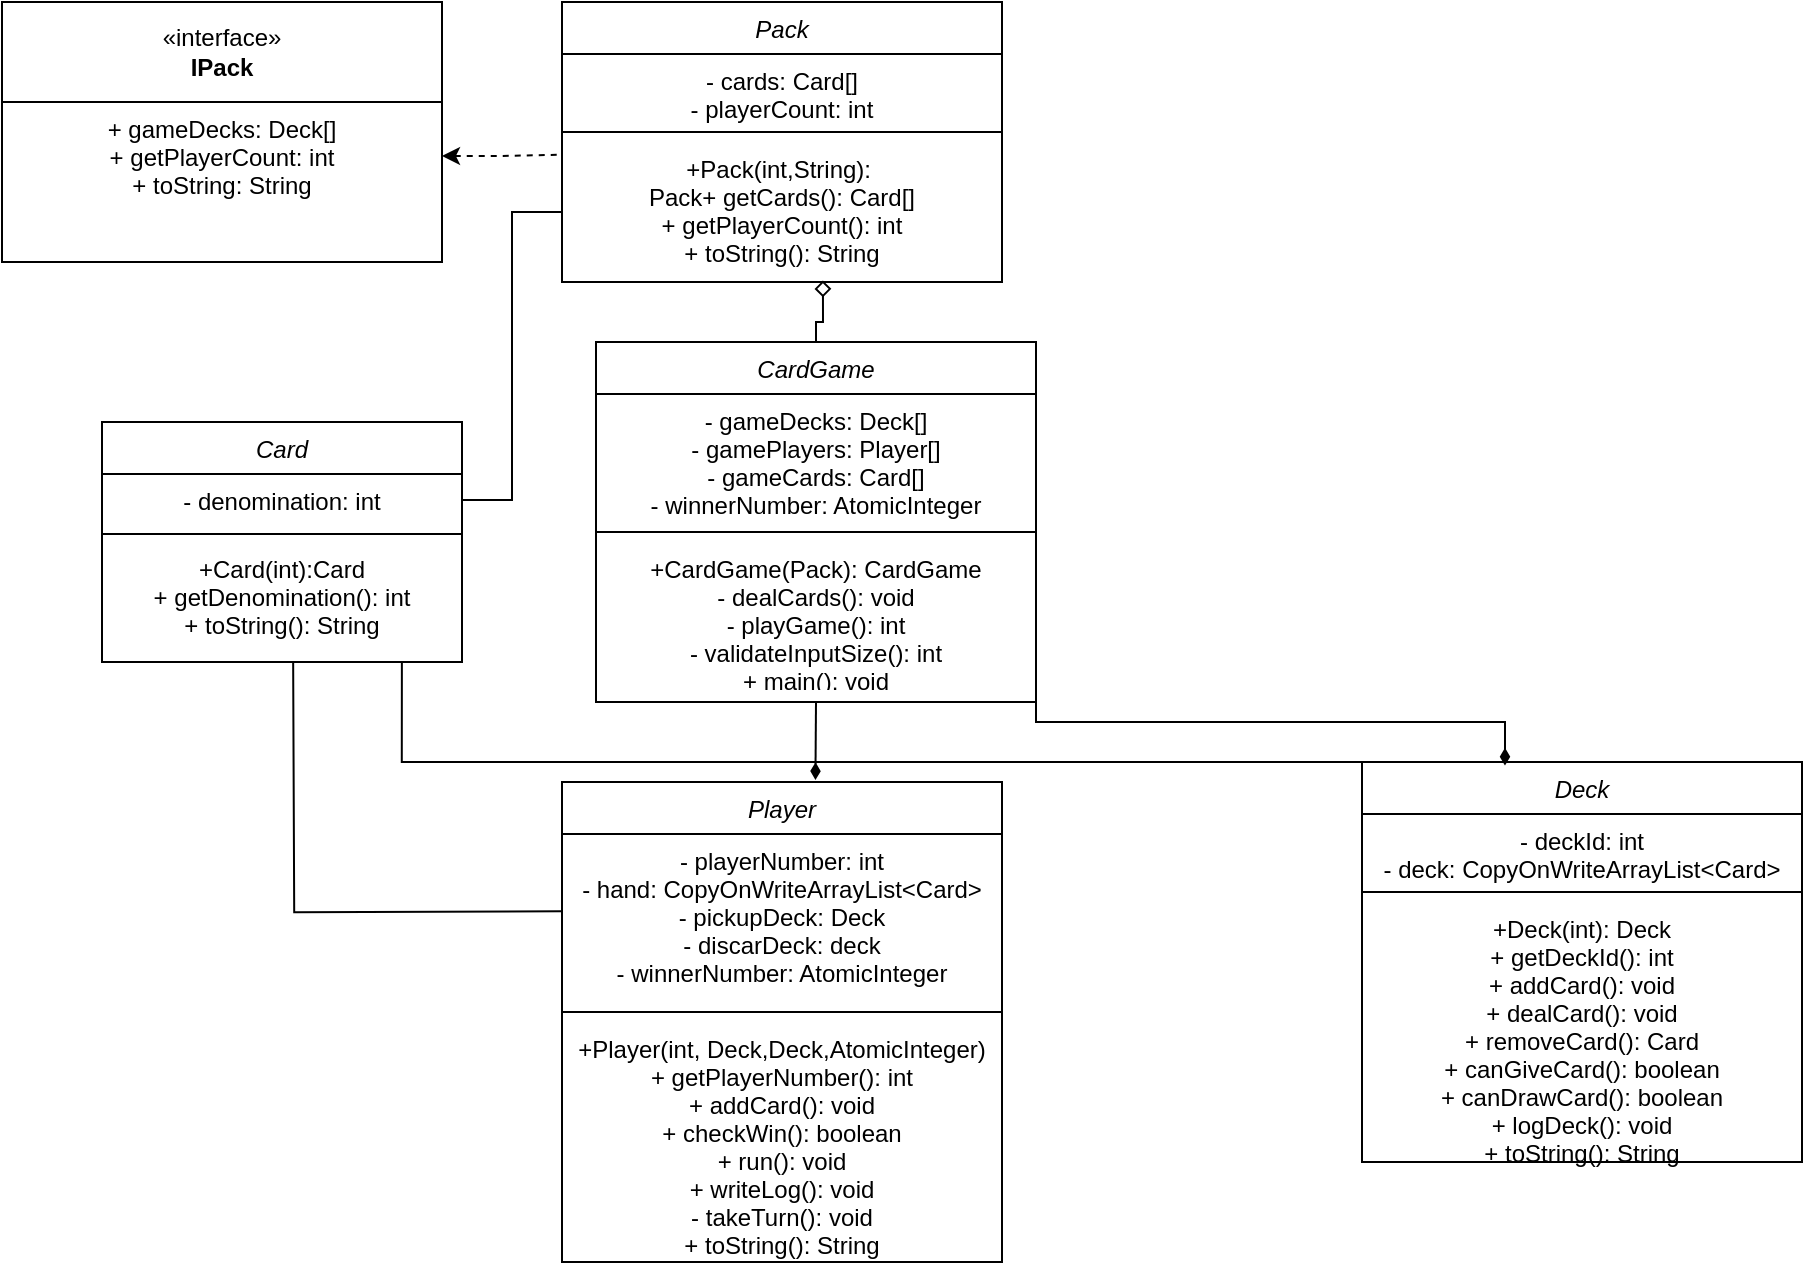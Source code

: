 <mxfile version="25.0.1">
  <diagram id="C5RBs43oDa-KdzZeNtuy" name="Page-1">
    <mxGraphModel dx="2405" dy="1000" grid="1" gridSize="10" guides="1" tooltips="1" connect="1" arrows="1" fold="1" page="1" pageScale="1" pageWidth="827" pageHeight="1169" math="0" shadow="0">
      <root>
        <mxCell id="WIyWlLk6GJQsqaUBKTNV-0" />
        <mxCell id="WIyWlLk6GJQsqaUBKTNV-1" parent="WIyWlLk6GJQsqaUBKTNV-0" />
        <mxCell id="zkfFHV4jXpPFQw0GAbJ--0" value="Card" style="swimlane;fontStyle=2;align=center;verticalAlign=top;childLayout=stackLayout;horizontal=1;startSize=26;horizontalStack=0;resizeParent=1;resizeLast=0;collapsible=1;marginBottom=0;rounded=0;shadow=0;strokeWidth=1;" parent="WIyWlLk6GJQsqaUBKTNV-1" vertex="1">
          <mxGeometry x="-770" y="360" width="180" height="120" as="geometry">
            <mxRectangle x="230" y="140" width="160" height="26" as="alternateBounds" />
          </mxGeometry>
        </mxCell>
        <mxCell id="zkfFHV4jXpPFQw0GAbJ--1" value="- denomination: int" style="text;align=center;verticalAlign=top;spacingLeft=4;spacingRight=4;overflow=hidden;rotatable=0;points=[[0,0.5],[1,0.5]];portConstraint=eastwest;" parent="zkfFHV4jXpPFQw0GAbJ--0" vertex="1">
          <mxGeometry y="26" width="180" height="26" as="geometry" />
        </mxCell>
        <mxCell id="zkfFHV4jXpPFQw0GAbJ--4" value="" style="line;html=1;strokeWidth=1;align=left;verticalAlign=middle;spacingTop=-1;spacingLeft=3;spacingRight=3;rotatable=0;labelPosition=right;points=[];portConstraint=eastwest;" parent="zkfFHV4jXpPFQw0GAbJ--0" vertex="1">
          <mxGeometry y="52" width="180" height="8" as="geometry" />
        </mxCell>
        <mxCell id="zkfFHV4jXpPFQw0GAbJ--5" value="+Card(int):Card&#xa;+ getDenomination(): int&#xa;+ toString(): String" style="text;align=center;verticalAlign=top;spacingLeft=4;spacingRight=4;overflow=hidden;rotatable=0;points=[[0,0.5],[1,0.5]];portConstraint=eastwest;" parent="zkfFHV4jXpPFQw0GAbJ--0" vertex="1">
          <mxGeometry y="60" width="180" height="60" as="geometry" />
        </mxCell>
        <mxCell id="Dn0bvgIYf1FdWDG5jh-V-7" value="Deck" style="swimlane;fontStyle=2;align=center;verticalAlign=top;childLayout=stackLayout;horizontal=1;startSize=26;horizontalStack=0;resizeParent=1;resizeLast=0;collapsible=1;marginBottom=0;rounded=0;shadow=0;strokeWidth=1;" parent="WIyWlLk6GJQsqaUBKTNV-1" vertex="1">
          <mxGeometry x="-140" y="530" width="220" height="200" as="geometry">
            <mxRectangle x="230" y="140" width="160" height="26" as="alternateBounds" />
          </mxGeometry>
        </mxCell>
        <mxCell id="Dn0bvgIYf1FdWDG5jh-V-8" value="- deckId: int&#xa;- deck: CopyOnWriteArrayList&lt;Card&gt;&#xa;&#xa;" style="text;align=center;verticalAlign=top;spacingLeft=4;spacingRight=4;overflow=hidden;rotatable=0;points=[[0,0.5],[1,0.5]];portConstraint=eastwest;" parent="Dn0bvgIYf1FdWDG5jh-V-7" vertex="1">
          <mxGeometry y="26" width="220" height="34" as="geometry" />
        </mxCell>
        <mxCell id="Dn0bvgIYf1FdWDG5jh-V-9" value="" style="line;html=1;strokeWidth=1;align=left;verticalAlign=middle;spacingTop=-1;spacingLeft=3;spacingRight=3;rotatable=0;labelPosition=right;points=[];portConstraint=eastwest;" parent="Dn0bvgIYf1FdWDG5jh-V-7" vertex="1">
          <mxGeometry y="60" width="220" height="10" as="geometry" />
        </mxCell>
        <mxCell id="Dn0bvgIYf1FdWDG5jh-V-10" value="+Deck(int): Deck&#xa;+ getDeckId(): int&#xa;+ addCard(): void&#xa;+ dealCard(): void&#xa;+ removeCard(): Card&#xa;+ canGiveCard(): boolean&#xa;+ canDrawCard(): boolean&#xa;+ logDeck(): void&#xa;+ toString(): String" style="text;align=center;verticalAlign=top;spacingLeft=4;spacingRight=4;overflow=hidden;rotatable=0;points=[[0,0.5],[1,0.5]];portConstraint=eastwest;" parent="Dn0bvgIYf1FdWDG5jh-V-7" vertex="1">
          <mxGeometry y="70" width="220" height="130" as="geometry" />
        </mxCell>
        <mxCell id="Dn0bvgIYf1FdWDG5jh-V-13" value="Pack" style="swimlane;fontStyle=2;align=center;verticalAlign=top;childLayout=stackLayout;horizontal=1;startSize=26;horizontalStack=0;resizeParent=1;resizeLast=0;collapsible=1;marginBottom=0;rounded=0;shadow=0;strokeWidth=1;" parent="WIyWlLk6GJQsqaUBKTNV-1" vertex="1">
          <mxGeometry x="-540" y="150" width="220" height="140" as="geometry">
            <mxRectangle x="230" y="140" width="160" height="26" as="alternateBounds" />
          </mxGeometry>
        </mxCell>
        <mxCell id="Dn0bvgIYf1FdWDG5jh-V-14" value="- cards: Card[]&#xa;- playerCount: int&#xa;&#xa;" style="text;align=center;verticalAlign=top;spacingLeft=4;spacingRight=4;overflow=hidden;rotatable=0;points=[[0,0.5],[1,0.5]];portConstraint=eastwest;" parent="Dn0bvgIYf1FdWDG5jh-V-13" vertex="1">
          <mxGeometry y="26" width="220" height="34" as="geometry" />
        </mxCell>
        <mxCell id="Dn0bvgIYf1FdWDG5jh-V-15" value="" style="line;html=1;strokeWidth=1;align=left;verticalAlign=middle;spacingTop=-1;spacingLeft=3;spacingRight=3;rotatable=0;labelPosition=right;points=[];portConstraint=eastwest;" parent="Dn0bvgIYf1FdWDG5jh-V-13" vertex="1">
          <mxGeometry y="60" width="220" height="10" as="geometry" />
        </mxCell>
        <mxCell id="Dn0bvgIYf1FdWDG5jh-V-16" value="+Pack(int,String): &#xa;Pack+ getCards(): Card[]&#xa;+ getPlayerCount(): int&#xa;+ toString(): String" style="text;align=center;verticalAlign=top;spacingLeft=4;spacingRight=4;overflow=hidden;rotatable=0;points=[[0,0.5],[1,0.5]];portConstraint=eastwest;" parent="Dn0bvgIYf1FdWDG5jh-V-13" vertex="1">
          <mxGeometry y="70" width="220" height="70" as="geometry" />
        </mxCell>
        <mxCell id="Dn0bvgIYf1FdWDG5jh-V-18" value="Player" style="swimlane;fontStyle=2;align=center;verticalAlign=top;childLayout=stackLayout;horizontal=1;startSize=26;horizontalStack=0;resizeParent=1;resizeLast=0;collapsible=1;marginBottom=0;rounded=0;shadow=0;strokeWidth=1;" parent="WIyWlLk6GJQsqaUBKTNV-1" vertex="1">
          <mxGeometry x="-540" y="540" width="220" height="240" as="geometry">
            <mxRectangle x="230" y="140" width="160" height="26" as="alternateBounds" />
          </mxGeometry>
        </mxCell>
        <mxCell id="Dn0bvgIYf1FdWDG5jh-V-19" value="- playerNumber: int&#xa;- hand: CopyOnWriteArrayList&lt;Card&gt;&#xa;- pickupDeck: Deck&#xa;- discarDeck: deck&#xa;- winnerNumber: AtomicInteger&#xa;" style="text;align=center;verticalAlign=top;spacingLeft=4;spacingRight=4;overflow=hidden;rotatable=0;points=[[0,0.5],[1,0.5]];portConstraint=eastwest;" parent="Dn0bvgIYf1FdWDG5jh-V-18" vertex="1">
          <mxGeometry y="26" width="220" height="84" as="geometry" />
        </mxCell>
        <mxCell id="Dn0bvgIYf1FdWDG5jh-V-20" value="" style="line;html=1;strokeWidth=1;align=left;verticalAlign=middle;spacingTop=-1;spacingLeft=3;spacingRight=3;rotatable=0;labelPosition=right;points=[];portConstraint=eastwest;" parent="Dn0bvgIYf1FdWDG5jh-V-18" vertex="1">
          <mxGeometry y="110" width="220" height="10" as="geometry" />
        </mxCell>
        <mxCell id="Dn0bvgIYf1FdWDG5jh-V-21" value="+Player(int, Deck,Deck,AtomicInteger)&#xa;+ getPlayerNumber(): int&#xa;+ addCard(): void&#xa;+ checkWin(): boolean&#xa;+ run(): void&#xa;+ writeLog(): void&#xa;- takeTurn(): void&#xa;+ toString(): String&#xa;" style="text;align=center;verticalAlign=top;spacingLeft=4;spacingRight=4;overflow=hidden;rotatable=0;points=[[0,0.5],[1,0.5]];portConstraint=eastwest;" parent="Dn0bvgIYf1FdWDG5jh-V-18" vertex="1">
          <mxGeometry y="120" width="220" height="120" as="geometry" />
        </mxCell>
        <mxCell id="Dn0bvgIYf1FdWDG5jh-V-22" value="CardGame" style="swimlane;fontStyle=2;align=center;verticalAlign=top;childLayout=stackLayout;horizontal=1;startSize=26;horizontalStack=0;resizeParent=1;resizeLast=0;collapsible=1;marginBottom=0;rounded=0;shadow=0;strokeWidth=1;" parent="WIyWlLk6GJQsqaUBKTNV-1" vertex="1">
          <mxGeometry x="-523" y="320" width="220" height="180" as="geometry">
            <mxRectangle x="230" y="140" width="160" height="26" as="alternateBounds" />
          </mxGeometry>
        </mxCell>
        <mxCell id="Dn0bvgIYf1FdWDG5jh-V-23" value="- gameDecks: Deck[]&#xa;- gamePlayers: Player[]&#xa;- gameCards: Card[]&#xa;- winnerNumber: AtomicInteger&#xa;" style="text;align=center;verticalAlign=top;spacingLeft=4;spacingRight=4;overflow=hidden;rotatable=0;points=[[0,0.5],[1,0.5]];portConstraint=eastwest;" parent="Dn0bvgIYf1FdWDG5jh-V-22" vertex="1">
          <mxGeometry y="26" width="220" height="64" as="geometry" />
        </mxCell>
        <mxCell id="Dn0bvgIYf1FdWDG5jh-V-24" value="" style="line;html=1;strokeWidth=1;align=left;verticalAlign=middle;spacingTop=-1;spacingLeft=3;spacingRight=3;rotatable=0;labelPosition=right;points=[];portConstraint=eastwest;" parent="Dn0bvgIYf1FdWDG5jh-V-22" vertex="1">
          <mxGeometry y="90" width="220" height="10" as="geometry" />
        </mxCell>
        <mxCell id="Dn0bvgIYf1FdWDG5jh-V-25" value="+CardGame(Pack): CardGame&#xa;- dealCards(): void&#xa;- playGame(): int&#xa;- validateInputSize(): int&#xa;+ main(): void&#xa;" style="text;align=center;verticalAlign=top;spacingLeft=4;spacingRight=4;overflow=hidden;rotatable=0;points=[[0,0.5],[1,0.5]];portConstraint=eastwest;" parent="Dn0bvgIYf1FdWDG5jh-V-22" vertex="1">
          <mxGeometry y="100" width="220" height="70" as="geometry" />
        </mxCell>
        <mxCell id="Dn0bvgIYf1FdWDG5jh-V-26" value="" style="swimlane;fontStyle=2;align=center;verticalAlign=top;childLayout=stackLayout;horizontal=1;startSize=0;horizontalStack=0;resizeParent=1;resizeLast=0;collapsible=1;marginBottom=0;rounded=0;shadow=0;strokeWidth=1;" parent="WIyWlLk6GJQsqaUBKTNV-1" vertex="1">
          <mxGeometry x="-820" y="150" width="220" height="130" as="geometry">
            <mxRectangle x="230" y="140" width="160" height="26" as="alternateBounds" />
          </mxGeometry>
        </mxCell>
        <mxCell id="nSAlM7msoJTBXxej1tfs-0" value="«interface»&lt;br&gt;&lt;b&gt;IPack&lt;/b&gt;" style="html=1;whiteSpace=wrap;" vertex="1" parent="Dn0bvgIYf1FdWDG5jh-V-26">
          <mxGeometry width="220" height="50" as="geometry" />
        </mxCell>
        <mxCell id="Dn0bvgIYf1FdWDG5jh-V-27" value="+ gameDecks: Deck[]&#xa;+ getPlayerCount: int&#xa;+ toString: String&#xa;" style="text;align=center;verticalAlign=top;spacingLeft=4;spacingRight=4;overflow=hidden;rotatable=0;points=[[0,0.5],[1,0.5]];portConstraint=eastwest;" parent="Dn0bvgIYf1FdWDG5jh-V-26" vertex="1">
          <mxGeometry y="50" width="220" height="54" as="geometry" />
        </mxCell>
        <mxCell id="nSAlM7msoJTBXxej1tfs-2" style="edgeStyle=orthogonalEdgeStyle;rounded=0;orthogonalLoop=1;jettySize=auto;html=1;exitX=1;exitY=0.5;exitDx=0;exitDy=0;entryX=0;entryY=0.091;entryDx=0;entryDy=0;entryPerimeter=0;endArrow=none;endFill=0;dashed=1;startArrow=classic;startFill=1;" edge="1" parent="WIyWlLk6GJQsqaUBKTNV-1" source="Dn0bvgIYf1FdWDG5jh-V-27" target="Dn0bvgIYf1FdWDG5jh-V-16">
          <mxGeometry relative="1" as="geometry" />
        </mxCell>
        <mxCell id="nSAlM7msoJTBXxej1tfs-3" style="edgeStyle=orthogonalEdgeStyle;rounded=0;orthogonalLoop=1;jettySize=auto;html=1;entryX=0.593;entryY=0.989;entryDx=0;entryDy=0;endArrow=diamond;endFill=0;startArrow=none;startFill=0;entryPerimeter=0;exitX=0.5;exitY=0;exitDx=0;exitDy=0;" edge="1" parent="WIyWlLk6GJQsqaUBKTNV-1" source="Dn0bvgIYf1FdWDG5jh-V-22" target="Dn0bvgIYf1FdWDG5jh-V-16">
          <mxGeometry relative="1" as="geometry">
            <mxPoint x="-430" y="310" as="sourcePoint" />
            <Array as="points">
              <mxPoint x="-413" y="310" />
              <mxPoint x="-410" y="310" />
            </Array>
          </mxGeometry>
        </mxCell>
        <mxCell id="nSAlM7msoJTBXxej1tfs-5" style="edgeStyle=orthogonalEdgeStyle;rounded=0;orthogonalLoop=1;jettySize=auto;html=1;exitX=0.5;exitY=1;exitDx=0;exitDy=0;entryX=0.576;entryY=-0.004;entryDx=0;entryDy=0;entryPerimeter=0;endArrow=diamondThin;endFill=1;" edge="1" parent="WIyWlLk6GJQsqaUBKTNV-1" source="Dn0bvgIYf1FdWDG5jh-V-22" target="Dn0bvgIYf1FdWDG5jh-V-18">
          <mxGeometry relative="1" as="geometry" />
        </mxCell>
        <mxCell id="nSAlM7msoJTBXxej1tfs-6" style="edgeStyle=orthogonalEdgeStyle;rounded=0;orthogonalLoop=1;jettySize=auto;html=1;exitX=1;exitY=1;exitDx=0;exitDy=0;entryX=0.325;entryY=0.009;entryDx=0;entryDy=0;entryPerimeter=0;endArrow=diamondThin;endFill=1;" edge="1" parent="WIyWlLk6GJQsqaUBKTNV-1" source="Dn0bvgIYf1FdWDG5jh-V-22" target="Dn0bvgIYf1FdWDG5jh-V-7">
          <mxGeometry relative="1" as="geometry">
            <Array as="points">
              <mxPoint x="-303" y="510" />
              <mxPoint x="-68" y="510" />
            </Array>
          </mxGeometry>
        </mxCell>
        <mxCell id="nSAlM7msoJTBXxej1tfs-7" style="edgeStyle=orthogonalEdgeStyle;rounded=0;orthogonalLoop=1;jettySize=auto;html=1;exitX=0;exitY=0.5;exitDx=0;exitDy=0;entryX=0.531;entryY=1.056;entryDx=0;entryDy=0;entryPerimeter=0;endArrow=none;endFill=0;" edge="1" parent="WIyWlLk6GJQsqaUBKTNV-1">
          <mxGeometry relative="1" as="geometry">
            <mxPoint x="-540" y="604.64" as="sourcePoint" />
            <mxPoint x="-674.42" y="480.0" as="targetPoint" />
          </mxGeometry>
        </mxCell>
        <mxCell id="nSAlM7msoJTBXxej1tfs-8" style="edgeStyle=orthogonalEdgeStyle;rounded=0;orthogonalLoop=1;jettySize=auto;html=1;exitX=0;exitY=0;exitDx=0;exitDy=0;entryX=0.833;entryY=1;entryDx=0;entryDy=0;entryPerimeter=0;endArrow=none;endFill=0;" edge="1" parent="WIyWlLk6GJQsqaUBKTNV-1" source="Dn0bvgIYf1FdWDG5jh-V-7" target="zkfFHV4jXpPFQw0GAbJ--5">
          <mxGeometry relative="1" as="geometry">
            <Array as="points">
              <mxPoint x="-620" y="530" />
            </Array>
          </mxGeometry>
        </mxCell>
        <mxCell id="nSAlM7msoJTBXxej1tfs-9" style="edgeStyle=orthogonalEdgeStyle;rounded=0;orthogonalLoop=1;jettySize=auto;html=1;exitX=0;exitY=0.5;exitDx=0;exitDy=0;entryX=1;entryY=0.5;entryDx=0;entryDy=0;endArrow=none;endFill=0;" edge="1" parent="WIyWlLk6GJQsqaUBKTNV-1" source="Dn0bvgIYf1FdWDG5jh-V-16" target="zkfFHV4jXpPFQw0GAbJ--1">
          <mxGeometry relative="1" as="geometry" />
        </mxCell>
      </root>
    </mxGraphModel>
  </diagram>
</mxfile>
